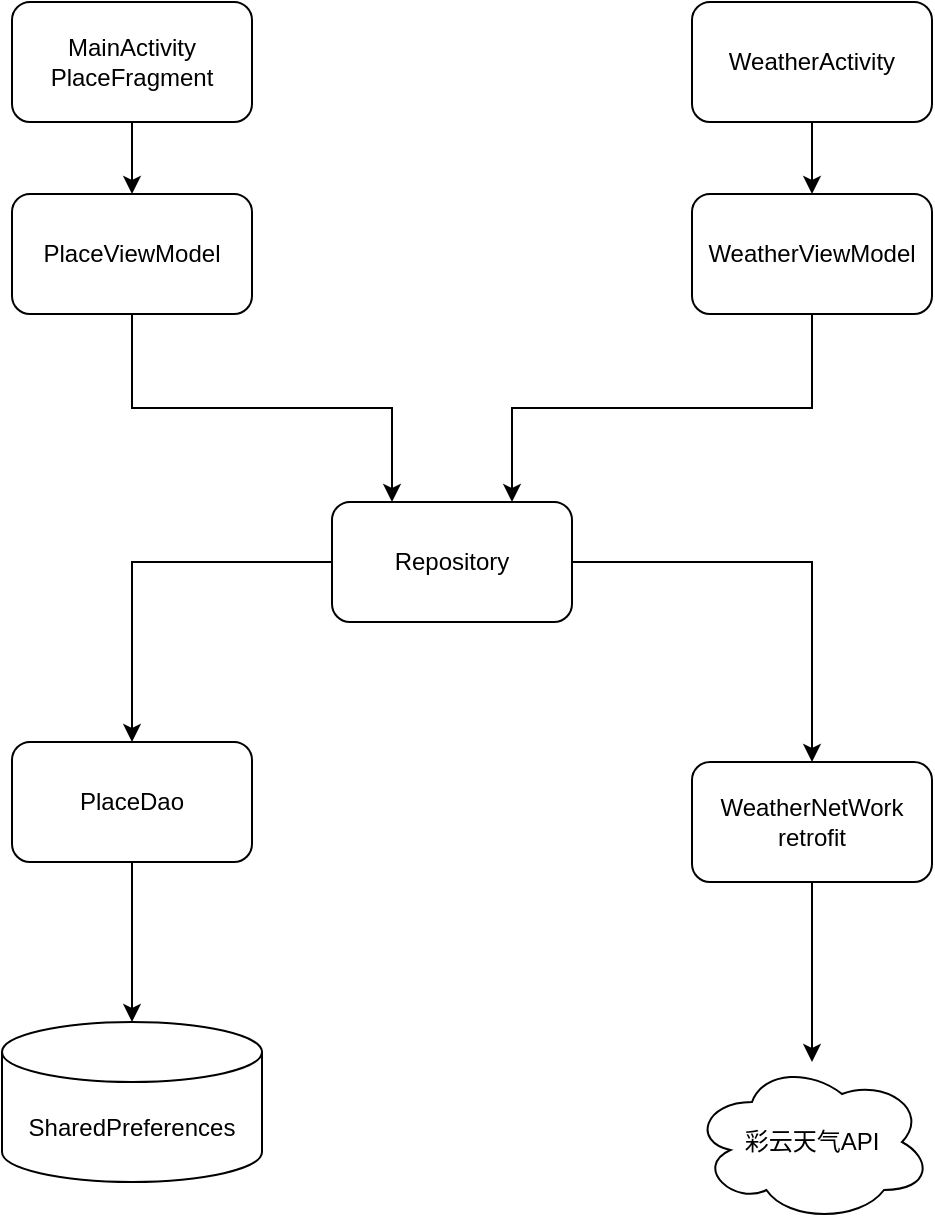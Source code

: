 <mxfile version="14.1.8" type="github">
  <diagram id="vhUUZEsvVYUXClFToLcF" name="Page-1">
    <mxGraphModel dx="1422" dy="1931" grid="1" gridSize="10" guides="1" tooltips="1" connect="1" arrows="1" fold="1" page="1" pageScale="1" pageWidth="827" pageHeight="1169" math="0" shadow="0">
      <root>
        <mxCell id="0" />
        <mxCell id="1" parent="0" />
        <mxCell id="R9o-wIG0eUSM42d4Ve_N-1" value="MainActivity&lt;br&gt;PlaceFragment" style="rounded=1;whiteSpace=wrap;html=1;" vertex="1" parent="1">
          <mxGeometry x="120" y="-680" width="120" height="60" as="geometry" />
        </mxCell>
        <mxCell id="R9o-wIG0eUSM42d4Ve_N-11" style="edgeStyle=orthogonalEdgeStyle;rounded=0;orthogonalLoop=1;jettySize=auto;html=1;exitX=0.5;exitY=1;exitDx=0;exitDy=0;entryX=0.5;entryY=0;entryDx=0;entryDy=0;" edge="1" parent="1" source="R9o-wIG0eUSM42d4Ve_N-2" target="R9o-wIG0eUSM42d4Ve_N-4">
          <mxGeometry relative="1" as="geometry" />
        </mxCell>
        <mxCell id="R9o-wIG0eUSM42d4Ve_N-2" value="WeatherActivity" style="rounded=1;whiteSpace=wrap;html=1;" vertex="1" parent="1">
          <mxGeometry x="460" y="-680" width="120" height="60" as="geometry" />
        </mxCell>
        <mxCell id="R9o-wIG0eUSM42d4Ve_N-12" style="edgeStyle=orthogonalEdgeStyle;rounded=0;orthogonalLoop=1;jettySize=auto;html=1;exitX=0.5;exitY=1;exitDx=0;exitDy=0;entryX=0.25;entryY=0;entryDx=0;entryDy=0;" edge="1" parent="1" source="R9o-wIG0eUSM42d4Ve_N-3" target="R9o-wIG0eUSM42d4Ve_N-5">
          <mxGeometry relative="1" as="geometry" />
        </mxCell>
        <mxCell id="R9o-wIG0eUSM42d4Ve_N-3" value="PlaceViewModel" style="rounded=1;whiteSpace=wrap;html=1;" vertex="1" parent="1">
          <mxGeometry x="120" y="-584" width="120" height="60" as="geometry" />
        </mxCell>
        <mxCell id="R9o-wIG0eUSM42d4Ve_N-13" style="edgeStyle=orthogonalEdgeStyle;rounded=0;orthogonalLoop=1;jettySize=auto;html=1;exitX=0.5;exitY=1;exitDx=0;exitDy=0;entryX=0.75;entryY=0;entryDx=0;entryDy=0;" edge="1" parent="1" source="R9o-wIG0eUSM42d4Ve_N-4" target="R9o-wIG0eUSM42d4Ve_N-5">
          <mxGeometry relative="1" as="geometry" />
        </mxCell>
        <mxCell id="R9o-wIG0eUSM42d4Ve_N-4" value="WeatherViewModel&lt;span style=&quot;color: rgba(0 , 0 , 0 , 0) ; font-family: monospace ; font-size: 0px&quot;&gt;%3CmxGraphModel%3E%3Croot%3E%3CmxCell%20id%3D%220%22%2F%3E%3CmxCell%20id%3D%221%22%20parent%3D%220%22%2F%3E%3CmxCell%20id%3D%222%22%20value%3D%22PlaceViewModel%22%20style%3D%22rounded%3D1%3BwhiteSpace%3Dwrap%3Bhtml%3D1%3B%22%20vertex%3D%221%22%20parent%3D%221%22%3E%3CmxGeometry%20x%3D%22120%22%20y%3D%22-584%22%20width%3D%22120%22%20height%3D%2260%22%20as%3D%22geometry%22%2F%3E%3C%2FmxCell%3E%3C%2Froot%3E%3C%2FmxGraphModel%3E&lt;/span&gt;" style="rounded=1;whiteSpace=wrap;html=1;" vertex="1" parent="1">
          <mxGeometry x="460" y="-584" width="120" height="60" as="geometry" />
        </mxCell>
        <mxCell id="R9o-wIG0eUSM42d4Ve_N-14" style="edgeStyle=orthogonalEdgeStyle;rounded=0;orthogonalLoop=1;jettySize=auto;html=1;exitX=0;exitY=0.5;exitDx=0;exitDy=0;" edge="1" parent="1" source="R9o-wIG0eUSM42d4Ve_N-5" target="R9o-wIG0eUSM42d4Ve_N-6">
          <mxGeometry relative="1" as="geometry" />
        </mxCell>
        <mxCell id="R9o-wIG0eUSM42d4Ve_N-17" style="edgeStyle=orthogonalEdgeStyle;rounded=0;orthogonalLoop=1;jettySize=auto;html=1;exitX=1;exitY=0.5;exitDx=0;exitDy=0;entryX=0.5;entryY=0;entryDx=0;entryDy=0;" edge="1" parent="1" source="R9o-wIG0eUSM42d4Ve_N-5" target="R9o-wIG0eUSM42d4Ve_N-7">
          <mxGeometry relative="1" as="geometry" />
        </mxCell>
        <mxCell id="R9o-wIG0eUSM42d4Ve_N-5" value="Repository&lt;span style=&quot;color: rgba(0 , 0 , 0 , 0) ; font-family: monospace ; font-size: 0px&quot;&gt;%3CmxGraphModel%3E%3Croot%3E%3CmxCell%20id%3D%220%22%2F%3E%3CmxCell%20id%3D%221%22%20parent%3D%220%22%2F%3E%3CmxCell%20id%3D%222%22%20value%3D%22PlaceViewModel%22%20style%3D%22rounded%3D1%3BwhiteSpace%3Dwrap%3Bhtml%3D1%3B%22%20vertex%3D%221%22%20parent%3D%221%22%3E%3CmxGeometry%20x%3D%22120%22%20y%3D%22-584%22%20width%3D%22120%22%20height%3D%2260%22%20as%3D%22geometry%22%2F%3E%3C%2FmxCell%3E%3C%2Froot%3E%3C%2FmxGraphModel%3E&lt;/span&gt;" style="rounded=1;whiteSpace=wrap;html=1;" vertex="1" parent="1">
          <mxGeometry x="280" y="-430" width="120" height="60" as="geometry" />
        </mxCell>
        <mxCell id="R9o-wIG0eUSM42d4Ve_N-16" style="edgeStyle=orthogonalEdgeStyle;rounded=0;orthogonalLoop=1;jettySize=auto;html=1;exitX=0.5;exitY=1;exitDx=0;exitDy=0;entryX=0.5;entryY=0;entryDx=0;entryDy=0;entryPerimeter=0;" edge="1" parent="1" source="R9o-wIG0eUSM42d4Ve_N-6" target="R9o-wIG0eUSM42d4Ve_N-9">
          <mxGeometry relative="1" as="geometry" />
        </mxCell>
        <mxCell id="R9o-wIG0eUSM42d4Ve_N-6" value="PlaceDao" style="rounded=1;whiteSpace=wrap;html=1;" vertex="1" parent="1">
          <mxGeometry x="120" y="-310" width="120" height="60" as="geometry" />
        </mxCell>
        <mxCell id="R9o-wIG0eUSM42d4Ve_N-18" style="edgeStyle=orthogonalEdgeStyle;rounded=0;orthogonalLoop=1;jettySize=auto;html=1;exitX=0.5;exitY=1;exitDx=0;exitDy=0;" edge="1" parent="1" source="R9o-wIG0eUSM42d4Ve_N-7" target="R9o-wIG0eUSM42d4Ve_N-8">
          <mxGeometry relative="1" as="geometry" />
        </mxCell>
        <mxCell id="R9o-wIG0eUSM42d4Ve_N-7" value="WeatherNetWork&lt;br&gt;retrofit" style="rounded=1;whiteSpace=wrap;html=1;" vertex="1" parent="1">
          <mxGeometry x="460" y="-300" width="120" height="60" as="geometry" />
        </mxCell>
        <mxCell id="R9o-wIG0eUSM42d4Ve_N-8" value="彩云天气API" style="ellipse;shape=cloud;whiteSpace=wrap;html=1;" vertex="1" parent="1">
          <mxGeometry x="460" y="-150" width="120" height="80" as="geometry" />
        </mxCell>
        <mxCell id="R9o-wIG0eUSM42d4Ve_N-9" value="SharedPreferences" style="shape=cylinder3;whiteSpace=wrap;html=1;boundedLbl=1;backgroundOutline=1;size=15;" vertex="1" parent="1">
          <mxGeometry x="115" y="-170" width="130" height="80" as="geometry" />
        </mxCell>
        <mxCell id="R9o-wIG0eUSM42d4Ve_N-10" value="" style="endArrow=classic;html=1;exitX=0.5;exitY=1;exitDx=0;exitDy=0;entryX=0.5;entryY=0;entryDx=0;entryDy=0;" edge="1" parent="1" source="R9o-wIG0eUSM42d4Ve_N-1" target="R9o-wIG0eUSM42d4Ve_N-3">
          <mxGeometry width="50" height="50" relative="1" as="geometry">
            <mxPoint x="390" y="-330" as="sourcePoint" />
            <mxPoint x="440" y="-380" as="targetPoint" />
          </mxGeometry>
        </mxCell>
      </root>
    </mxGraphModel>
  </diagram>
</mxfile>
